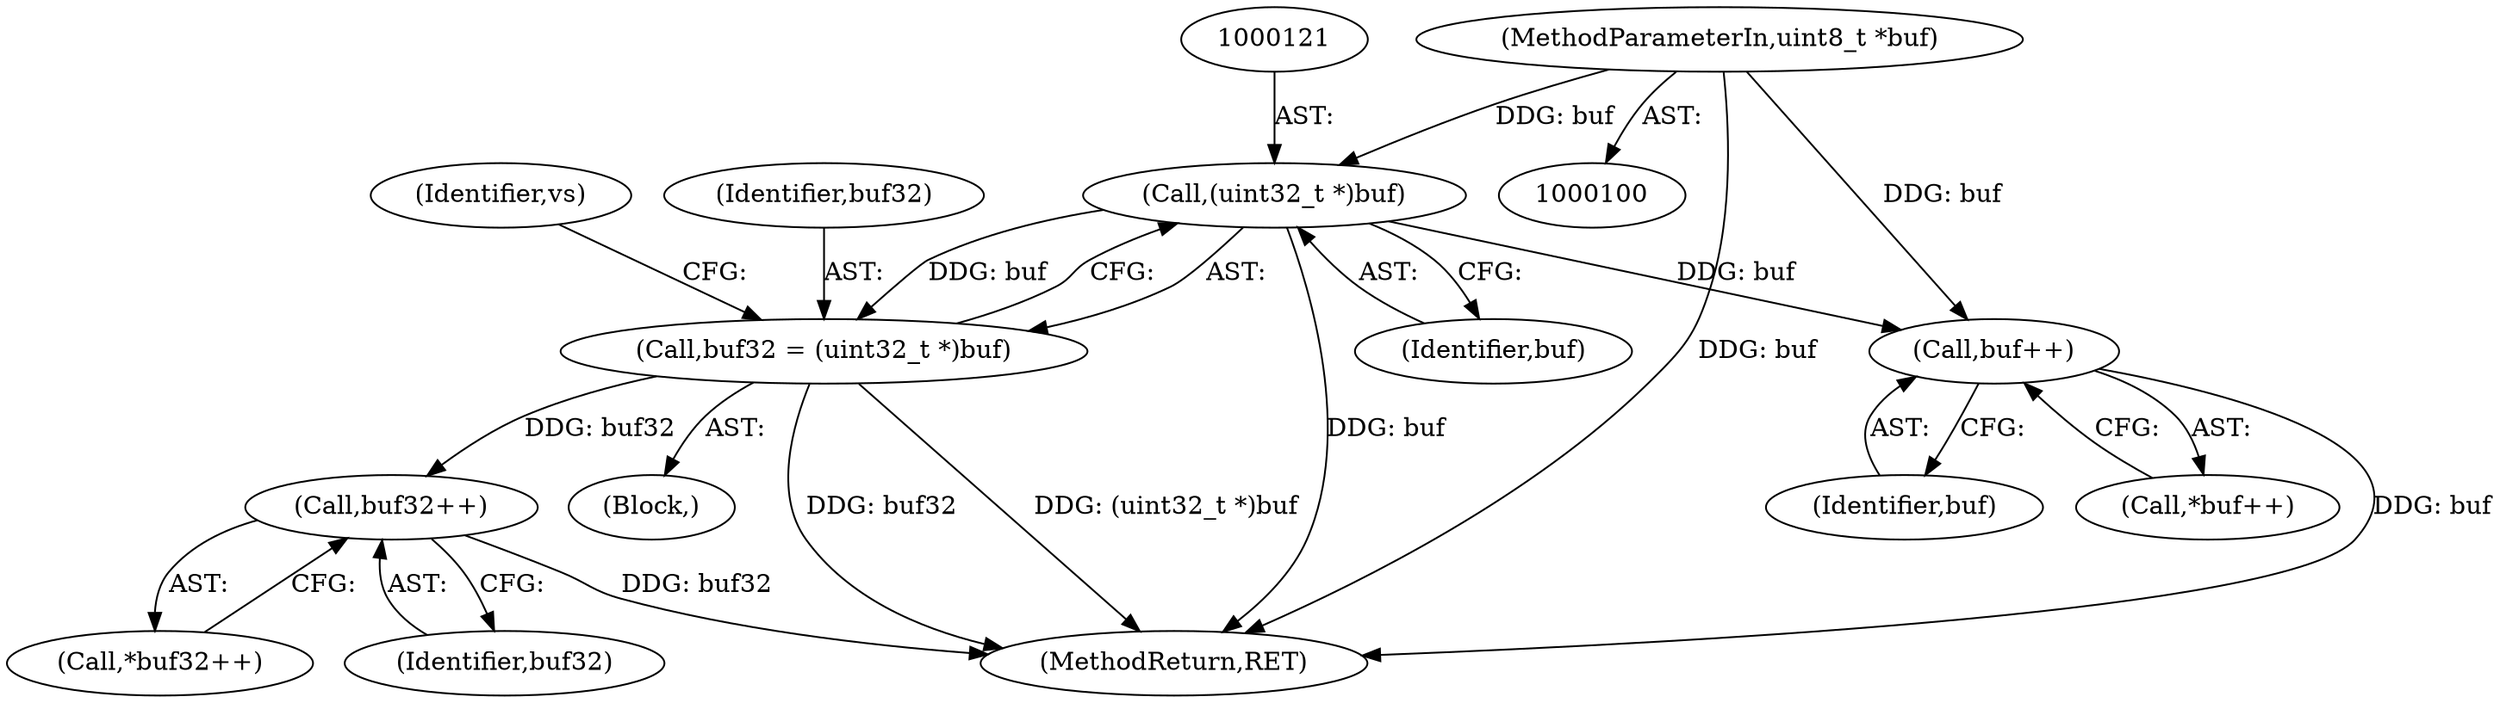 digraph "0_qemu_9f64916da20eea67121d544698676295bbb105a7_7@pointer" {
"1000102" [label="(MethodParameterIn,uint8_t *buf)"];
"1000120" [label="(Call,(uint32_t *)buf)"];
"1000118" [label="(Call,buf32 = (uint32_t *)buf)"];
"1000285" [label="(Call,buf32++)"];
"1000369" [label="(Call,buf++)"];
"1000369" [label="(Call,buf++)"];
"1000118" [label="(Call,buf32 = (uint32_t *)buf)"];
"1000368" [label="(Call,*buf++)"];
"1000378" [label="(MethodReturn,RET)"];
"1000127" [label="(Identifier,vs)"];
"1000286" [label="(Identifier,buf32)"];
"1000285" [label="(Call,buf32++)"];
"1000120" [label="(Call,(uint32_t *)buf)"];
"1000119" [label="(Identifier,buf32)"];
"1000370" [label="(Identifier,buf)"];
"1000102" [label="(MethodParameterIn,uint8_t *buf)"];
"1000122" [label="(Identifier,buf)"];
"1000105" [label="(Block,)"];
"1000284" [label="(Call,*buf32++)"];
"1000102" -> "1000100"  [label="AST: "];
"1000102" -> "1000378"  [label="DDG: buf"];
"1000102" -> "1000120"  [label="DDG: buf"];
"1000102" -> "1000369"  [label="DDG: buf"];
"1000120" -> "1000118"  [label="AST: "];
"1000120" -> "1000122"  [label="CFG: "];
"1000121" -> "1000120"  [label="AST: "];
"1000122" -> "1000120"  [label="AST: "];
"1000118" -> "1000120"  [label="CFG: "];
"1000120" -> "1000378"  [label="DDG: buf"];
"1000120" -> "1000118"  [label="DDG: buf"];
"1000120" -> "1000369"  [label="DDG: buf"];
"1000118" -> "1000105"  [label="AST: "];
"1000119" -> "1000118"  [label="AST: "];
"1000127" -> "1000118"  [label="CFG: "];
"1000118" -> "1000378"  [label="DDG: (uint32_t *)buf"];
"1000118" -> "1000378"  [label="DDG: buf32"];
"1000118" -> "1000285"  [label="DDG: buf32"];
"1000285" -> "1000284"  [label="AST: "];
"1000285" -> "1000286"  [label="CFG: "];
"1000286" -> "1000285"  [label="AST: "];
"1000284" -> "1000285"  [label="CFG: "];
"1000285" -> "1000378"  [label="DDG: buf32"];
"1000369" -> "1000368"  [label="AST: "];
"1000369" -> "1000370"  [label="CFG: "];
"1000370" -> "1000369"  [label="AST: "];
"1000368" -> "1000369"  [label="CFG: "];
"1000369" -> "1000378"  [label="DDG: buf"];
}
